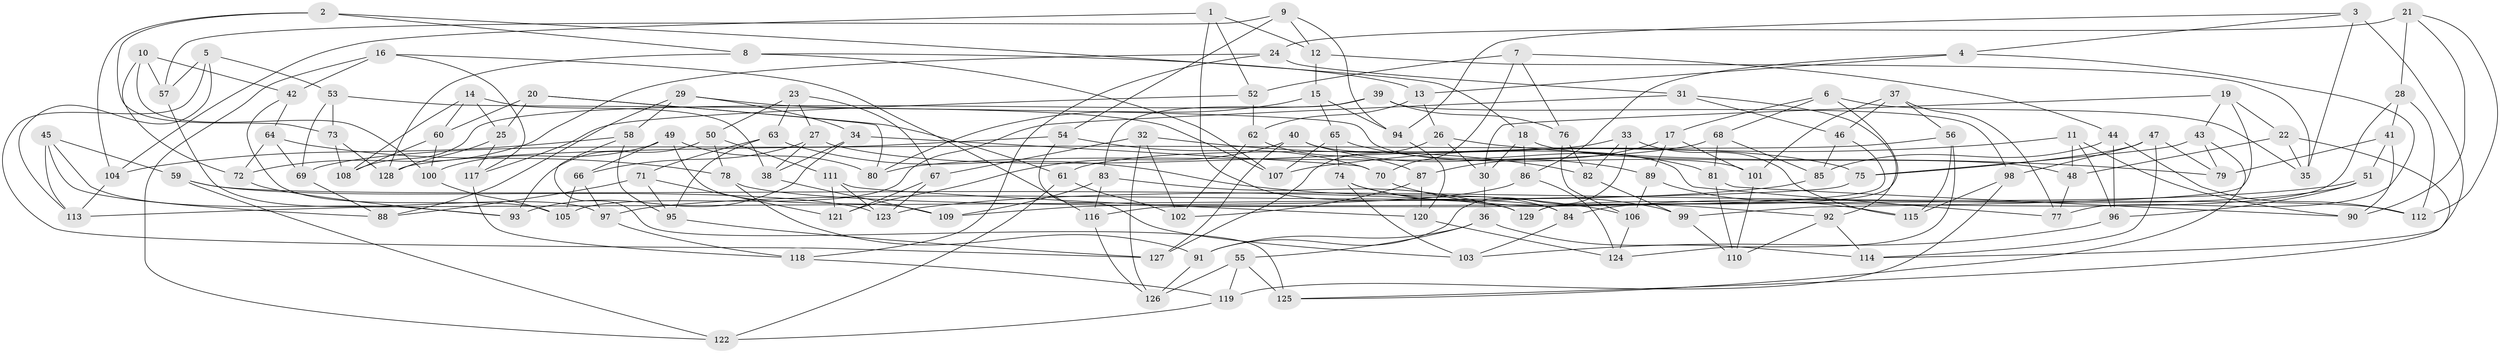 // coarse degree distribution, {10: 0.0975609756097561, 8: 0.14634146341463414, 11: 0.04878048780487805, 9: 0.12195121951219512, 6: 0.1951219512195122, 3: 0.12195121951219512, 7: 0.12195121951219512, 5: 0.12195121951219512, 4: 0.024390243902439025}
// Generated by graph-tools (version 1.1) at 2025/53/03/04/25 22:53:59]
// undirected, 129 vertices, 258 edges
graph export_dot {
  node [color=gray90,style=filled];
  1;
  2;
  3;
  4;
  5;
  6;
  7;
  8;
  9;
  10;
  11;
  12;
  13;
  14;
  15;
  16;
  17;
  18;
  19;
  20;
  21;
  22;
  23;
  24;
  25;
  26;
  27;
  28;
  29;
  30;
  31;
  32;
  33;
  34;
  35;
  36;
  37;
  38;
  39;
  40;
  41;
  42;
  43;
  44;
  45;
  46;
  47;
  48;
  49;
  50;
  51;
  52;
  53;
  54;
  55;
  56;
  57;
  58;
  59;
  60;
  61;
  62;
  63;
  64;
  65;
  66;
  67;
  68;
  69;
  70;
  71;
  72;
  73;
  74;
  75;
  76;
  77;
  78;
  79;
  80;
  81;
  82;
  83;
  84;
  85;
  86;
  87;
  88;
  89;
  90;
  91;
  92;
  93;
  94;
  95;
  96;
  97;
  98;
  99;
  100;
  101;
  102;
  103;
  104;
  105;
  106;
  107;
  108;
  109;
  110;
  111;
  112;
  113;
  114;
  115;
  116;
  117;
  118;
  119;
  120;
  121;
  122;
  123;
  124;
  125;
  126;
  127;
  128;
  129;
  1 -- 84;
  1 -- 52;
  1 -- 12;
  1 -- 104;
  2 -- 73;
  2 -- 8;
  2 -- 104;
  2 -- 18;
  3 -- 4;
  3 -- 94;
  3 -- 114;
  3 -- 35;
  4 -- 86;
  4 -- 77;
  4 -- 13;
  5 -- 57;
  5 -- 127;
  5 -- 113;
  5 -- 53;
  6 -- 17;
  6 -- 129;
  6 -- 68;
  6 -- 35;
  7 -- 52;
  7 -- 76;
  7 -- 44;
  7 -- 70;
  8 -- 128;
  8 -- 107;
  8 -- 13;
  9 -- 57;
  9 -- 12;
  9 -- 94;
  9 -- 54;
  10 -- 42;
  10 -- 57;
  10 -- 100;
  10 -- 72;
  11 -- 90;
  11 -- 96;
  11 -- 48;
  11 -- 107;
  12 -- 15;
  12 -- 35;
  13 -- 62;
  13 -- 26;
  14 -- 38;
  14 -- 108;
  14 -- 60;
  14 -- 25;
  15 -- 94;
  15 -- 80;
  15 -- 65;
  16 -- 122;
  16 -- 116;
  16 -- 117;
  16 -- 42;
  17 -- 101;
  17 -- 87;
  17 -- 89;
  18 -- 48;
  18 -- 30;
  18 -- 86;
  19 -- 22;
  19 -- 99;
  19 -- 43;
  19 -- 30;
  20 -- 25;
  20 -- 80;
  20 -- 61;
  20 -- 60;
  21 -- 90;
  21 -- 28;
  21 -- 24;
  21 -- 112;
  22 -- 48;
  22 -- 125;
  22 -- 35;
  23 -- 27;
  23 -- 67;
  23 -- 63;
  23 -- 50;
  24 -- 118;
  24 -- 31;
  24 -- 72;
  25 -- 117;
  25 -- 128;
  26 -- 79;
  26 -- 127;
  26 -- 30;
  27 -- 38;
  27 -- 66;
  27 -- 75;
  28 -- 112;
  28 -- 129;
  28 -- 41;
  29 -- 34;
  29 -- 58;
  29 -- 88;
  29 -- 107;
  30 -- 36;
  31 -- 46;
  31 -- 92;
  31 -- 105;
  32 -- 102;
  32 -- 67;
  32 -- 126;
  32 -- 82;
  33 -- 91;
  33 -- 115;
  33 -- 61;
  33 -- 82;
  34 -- 70;
  34 -- 38;
  34 -- 93;
  36 -- 91;
  36 -- 55;
  36 -- 114;
  37 -- 56;
  37 -- 46;
  37 -- 101;
  37 -- 77;
  38 -- 109;
  39 -- 76;
  39 -- 108;
  39 -- 98;
  39 -- 83;
  40 -- 127;
  40 -- 121;
  40 -- 77;
  40 -- 89;
  41 -- 51;
  41 -- 79;
  41 -- 90;
  42 -- 64;
  42 -- 105;
  43 -- 79;
  43 -- 75;
  43 -- 125;
  44 -- 85;
  44 -- 96;
  44 -- 112;
  45 -- 88;
  45 -- 113;
  45 -- 59;
  45 -- 93;
  46 -- 85;
  46 -- 116;
  47 -- 98;
  47 -- 79;
  47 -- 75;
  47 -- 114;
  48 -- 77;
  49 -- 66;
  49 -- 100;
  49 -- 80;
  49 -- 109;
  50 -- 93;
  50 -- 111;
  50 -- 78;
  51 -- 96;
  51 -- 123;
  51 -- 84;
  52 -- 117;
  52 -- 62;
  53 -- 73;
  53 -- 101;
  53 -- 69;
  54 -- 70;
  54 -- 103;
  54 -- 69;
  55 -- 125;
  55 -- 119;
  55 -- 126;
  56 -- 124;
  56 -- 128;
  56 -- 115;
  57 -- 97;
  58 -- 125;
  58 -- 104;
  58 -- 95;
  59 -- 122;
  59 -- 123;
  59 -- 129;
  60 -- 100;
  60 -- 108;
  61 -- 102;
  61 -- 122;
  62 -- 102;
  62 -- 87;
  63 -- 106;
  63 -- 95;
  63 -- 71;
  64 -- 72;
  64 -- 78;
  64 -- 69;
  65 -- 107;
  65 -- 74;
  65 -- 81;
  66 -- 97;
  66 -- 105;
  67 -- 123;
  67 -- 121;
  68 -- 81;
  68 -- 85;
  68 -- 80;
  69 -- 88;
  70 -- 92;
  71 -- 88;
  71 -- 95;
  71 -- 121;
  72 -- 93;
  73 -- 108;
  73 -- 128;
  74 -- 84;
  74 -- 99;
  74 -- 103;
  75 -- 113;
  76 -- 106;
  76 -- 82;
  78 -- 91;
  78 -- 112;
  81 -- 90;
  81 -- 110;
  82 -- 99;
  83 -- 116;
  83 -- 109;
  83 -- 129;
  84 -- 103;
  85 -- 97;
  86 -- 124;
  86 -- 109;
  87 -- 120;
  87 -- 102;
  89 -- 106;
  89 -- 115;
  91 -- 126;
  92 -- 114;
  92 -- 110;
  94 -- 120;
  95 -- 127;
  96 -- 103;
  97 -- 118;
  98 -- 119;
  98 -- 115;
  99 -- 110;
  100 -- 105;
  101 -- 110;
  104 -- 113;
  106 -- 124;
  111 -- 123;
  111 -- 120;
  111 -- 121;
  116 -- 126;
  117 -- 118;
  118 -- 119;
  119 -- 122;
  120 -- 124;
}
